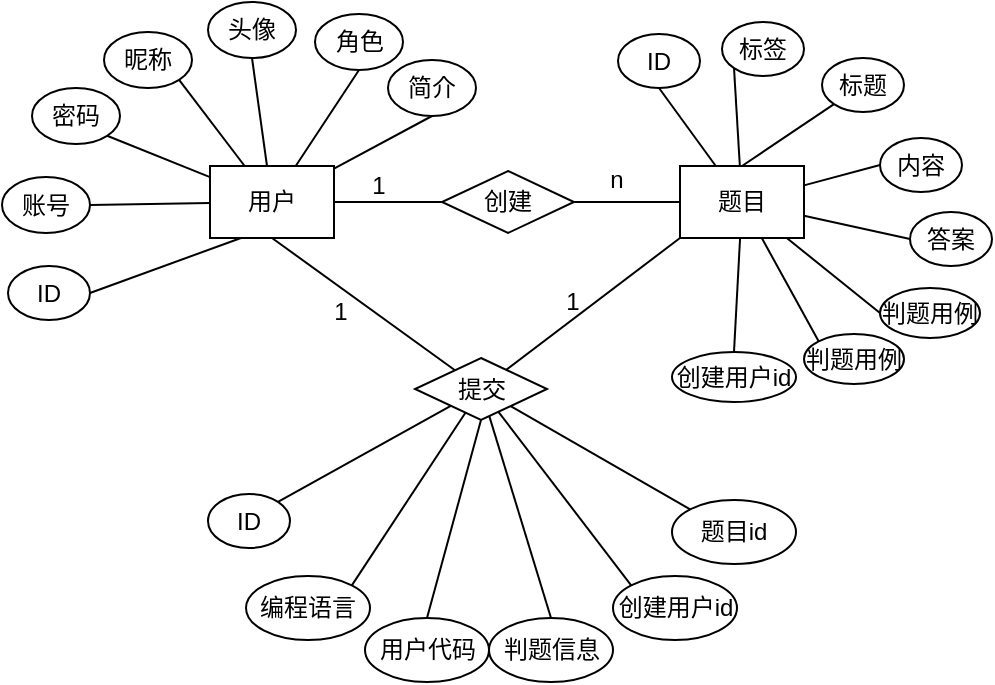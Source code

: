 <mxfile version="24.4.4" type="github">
  <diagram id="R2lEEEUBdFMjLlhIrx00" name="Page-1">
    <mxGraphModel dx="868" dy="446" grid="0" gridSize="10" guides="1" tooltips="1" connect="1" arrows="1" fold="1" page="1" pageScale="1" pageWidth="850" pageHeight="1100" math="0" shadow="0" extFonts="Permanent Marker^https://fonts.googleapis.com/css?family=Permanent+Marker">
      <root>
        <mxCell id="0" />
        <mxCell id="1" parent="0" />
        <mxCell id="Ko6kIF6jsYIh-3BVd2aD-50" style="rounded=0;orthogonalLoop=1;jettySize=auto;html=1;exitX=1;exitY=0.5;exitDx=0;exitDy=0;entryX=0;entryY=0.5;entryDx=0;entryDy=0;endArrow=none;endFill=0;" parent="1" source="Ko6kIF6jsYIh-3BVd2aD-1" target="Ko6kIF6jsYIh-3BVd2aD-49" edge="1">
          <mxGeometry relative="1" as="geometry" />
        </mxCell>
        <mxCell id="Ko6kIF6jsYIh-3BVd2aD-57" style="rounded=0;orthogonalLoop=1;jettySize=auto;html=1;exitX=0.5;exitY=1;exitDx=0;exitDy=0;endArrow=none;endFill=0;" parent="1" source="Ko6kIF6jsYIh-3BVd2aD-1" target="Ko6kIF6jsYIh-3BVd2aD-56" edge="1">
          <mxGeometry relative="1" as="geometry" />
        </mxCell>
        <mxCell id="Ko6kIF6jsYIh-3BVd2aD-1" value="用户" style="rounded=0;whiteSpace=wrap;html=1;" parent="1" vertex="1">
          <mxGeometry x="180" y="254" width="62" height="36" as="geometry" />
        </mxCell>
        <mxCell id="Ko6kIF6jsYIh-3BVd2aD-58" style="rounded=0;orthogonalLoop=1;jettySize=auto;html=1;exitX=0;exitY=1;exitDx=0;exitDy=0;endArrow=none;endFill=0;" parent="1" source="Ko6kIF6jsYIh-3BVd2aD-2" target="Ko6kIF6jsYIh-3BVd2aD-56" edge="1">
          <mxGeometry relative="1" as="geometry" />
        </mxCell>
        <mxCell id="Ko6kIF6jsYIh-3BVd2aD-2" value="题目" style="rounded=0;whiteSpace=wrap;html=1;" parent="1" vertex="1">
          <mxGeometry x="415" y="254" width="62" height="36" as="geometry" />
        </mxCell>
        <mxCell id="Ko6kIF6jsYIh-3BVd2aD-34" style="rounded=0;orthogonalLoop=1;jettySize=auto;html=1;exitX=1;exitY=0.5;exitDx=0;exitDy=0;entryX=0.25;entryY=1;entryDx=0;entryDy=0;endArrow=none;endFill=0;" parent="1" source="Ko6kIF6jsYIh-3BVd2aD-4" target="Ko6kIF6jsYIh-3BVd2aD-1" edge="1">
          <mxGeometry relative="1" as="geometry" />
        </mxCell>
        <mxCell id="Ko6kIF6jsYIh-3BVd2aD-4" value="ID" style="ellipse;whiteSpace=wrap;html=1;" parent="1" vertex="1">
          <mxGeometry x="79" y="304" width="41" height="27" as="geometry" />
        </mxCell>
        <mxCell id="Ko6kIF6jsYIh-3BVd2aD-35" style="rounded=0;orthogonalLoop=1;jettySize=auto;html=1;exitX=1;exitY=0.5;exitDx=0;exitDy=0;endArrow=none;endFill=0;" parent="1" source="Ko6kIF6jsYIh-3BVd2aD-5" target="Ko6kIF6jsYIh-3BVd2aD-1" edge="1">
          <mxGeometry relative="1" as="geometry" />
        </mxCell>
        <mxCell id="Ko6kIF6jsYIh-3BVd2aD-5" value="账号" style="ellipse;whiteSpace=wrap;html=1;" parent="1" vertex="1">
          <mxGeometry x="76" y="259.5" width="44" height="28" as="geometry" />
        </mxCell>
        <mxCell id="Ko6kIF6jsYIh-3BVd2aD-36" style="rounded=0;orthogonalLoop=1;jettySize=auto;html=1;exitX=1;exitY=1;exitDx=0;exitDy=0;endArrow=none;endFill=0;" parent="1" source="Ko6kIF6jsYIh-3BVd2aD-6" target="Ko6kIF6jsYIh-3BVd2aD-1" edge="1">
          <mxGeometry relative="1" as="geometry" />
        </mxCell>
        <mxCell id="Ko6kIF6jsYIh-3BVd2aD-6" value="密码" style="ellipse;whiteSpace=wrap;html=1;" parent="1" vertex="1">
          <mxGeometry x="91" y="215" width="44" height="28" as="geometry" />
        </mxCell>
        <mxCell id="Ko6kIF6jsYIh-3BVd2aD-37" style="rounded=0;orthogonalLoop=1;jettySize=auto;html=1;exitX=1;exitY=1;exitDx=0;exitDy=0;endArrow=none;endFill=0;" parent="1" source="Ko6kIF6jsYIh-3BVd2aD-8" target="Ko6kIF6jsYIh-3BVd2aD-1" edge="1">
          <mxGeometry relative="1" as="geometry" />
        </mxCell>
        <mxCell id="Ko6kIF6jsYIh-3BVd2aD-8" value="昵称" style="ellipse;whiteSpace=wrap;html=1;" parent="1" vertex="1">
          <mxGeometry x="127" y="187" width="44" height="28" as="geometry" />
        </mxCell>
        <mxCell id="Ko6kIF6jsYIh-3BVd2aD-38" style="rounded=0;orthogonalLoop=1;jettySize=auto;html=1;exitX=0.5;exitY=1;exitDx=0;exitDy=0;endArrow=none;endFill=0;" parent="1" source="Ko6kIF6jsYIh-3BVd2aD-9" target="Ko6kIF6jsYIh-3BVd2aD-1" edge="1">
          <mxGeometry relative="1" as="geometry" />
        </mxCell>
        <mxCell id="Ko6kIF6jsYIh-3BVd2aD-9" value="头像" style="ellipse;whiteSpace=wrap;html=1;" parent="1" vertex="1">
          <mxGeometry x="179" y="172" width="44" height="28" as="geometry" />
        </mxCell>
        <mxCell id="Ko6kIF6jsYIh-3BVd2aD-40" style="rounded=0;orthogonalLoop=1;jettySize=auto;html=1;exitX=0.5;exitY=1;exitDx=0;exitDy=0;endArrow=none;endFill=0;" parent="1" source="Ko6kIF6jsYIh-3BVd2aD-10" target="Ko6kIF6jsYIh-3BVd2aD-1" edge="1">
          <mxGeometry relative="1" as="geometry" />
        </mxCell>
        <mxCell id="Ko6kIF6jsYIh-3BVd2aD-10" value="简介" style="ellipse;whiteSpace=wrap;html=1;" parent="1" vertex="1">
          <mxGeometry x="269" y="201" width="44" height="28" as="geometry" />
        </mxCell>
        <mxCell id="Ko6kIF6jsYIh-3BVd2aD-39" style="rounded=0;orthogonalLoop=1;jettySize=auto;html=1;exitX=0.5;exitY=1;exitDx=0;exitDy=0;endArrow=none;endFill=0;" parent="1" source="Ko6kIF6jsYIh-3BVd2aD-11" target="Ko6kIF6jsYIh-3BVd2aD-1" edge="1">
          <mxGeometry relative="1" as="geometry" />
        </mxCell>
        <mxCell id="Ko6kIF6jsYIh-3BVd2aD-11" value="角色" style="ellipse;whiteSpace=wrap;html=1;" parent="1" vertex="1">
          <mxGeometry x="232.5" y="178" width="44" height="28" as="geometry" />
        </mxCell>
        <mxCell id="Ko6kIF6jsYIh-3BVd2aD-42" style="rounded=0;orthogonalLoop=1;jettySize=auto;html=1;exitX=0.5;exitY=1;exitDx=0;exitDy=0;endArrow=none;endFill=0;" parent="1" source="Ko6kIF6jsYIh-3BVd2aD-12" target="Ko6kIF6jsYIh-3BVd2aD-2" edge="1">
          <mxGeometry relative="1" as="geometry" />
        </mxCell>
        <mxCell id="Ko6kIF6jsYIh-3BVd2aD-12" value="ID" style="ellipse;whiteSpace=wrap;html=1;" parent="1" vertex="1">
          <mxGeometry x="384" y="188" width="41" height="27" as="geometry" />
        </mxCell>
        <mxCell id="Ko6kIF6jsYIh-3BVd2aD-43" style="rounded=0;orthogonalLoop=1;jettySize=auto;html=1;exitX=0;exitY=1;exitDx=0;exitDy=0;entryX=0.5;entryY=0;entryDx=0;entryDy=0;endArrow=none;endFill=0;" parent="1" source="Ko6kIF6jsYIh-3BVd2aD-13" target="Ko6kIF6jsYIh-3BVd2aD-2" edge="1">
          <mxGeometry relative="1" as="geometry" />
        </mxCell>
        <mxCell id="Ko6kIF6jsYIh-3BVd2aD-13" value="标题" style="ellipse;whiteSpace=wrap;html=1;" parent="1" vertex="1">
          <mxGeometry x="486" y="200" width="41" height="27" as="geometry" />
        </mxCell>
        <mxCell id="Ko6kIF6jsYIh-3BVd2aD-44" style="rounded=0;orthogonalLoop=1;jettySize=auto;html=1;exitX=0;exitY=0.5;exitDx=0;exitDy=0;endArrow=none;endFill=0;" parent="1" source="Ko6kIF6jsYIh-3BVd2aD-14" target="Ko6kIF6jsYIh-3BVd2aD-2" edge="1">
          <mxGeometry relative="1" as="geometry" />
        </mxCell>
        <mxCell id="Ko6kIF6jsYIh-3BVd2aD-14" value="内容" style="ellipse;whiteSpace=wrap;html=1;" parent="1" vertex="1">
          <mxGeometry x="515" y="240" width="41" height="27" as="geometry" />
        </mxCell>
        <mxCell id="Ko6kIF6jsYIh-3BVd2aD-41" style="rounded=0;orthogonalLoop=1;jettySize=auto;html=1;exitX=0;exitY=1;exitDx=0;exitDy=0;endArrow=none;endFill=0;" parent="1" source="Ko6kIF6jsYIh-3BVd2aD-15" target="Ko6kIF6jsYIh-3BVd2aD-2" edge="1">
          <mxGeometry relative="1" as="geometry" />
        </mxCell>
        <mxCell id="Ko6kIF6jsYIh-3BVd2aD-15" value="标签&lt;span style=&quot;color: rgba(0, 0, 0, 0); font-family: monospace; font-size: 0px; text-align: start; text-wrap: nowrap;&quot;&gt;%3CmxGraphModel%3E%3Croot%3E%3CmxCell%20id%3D%220%22%2F%3E%3CmxCell%20id%3D%221%22%20parent%3D%220%22%2F%3E%3CmxCell%20id%3D%222%22%20value%3D%22%E5%86%85%E5%AE%B9%22%20style%3D%22ellipse%3BwhiteSpace%3Dwrap%3Bhtml%3D1%3B%22%20vertex%3D%221%22%20parent%3D%221%22%3E%3CmxGeometry%20x%3D%22463%22%20y%3D%22303%22%20width%3D%2241%22%20height%3D%2227%22%20as%3D%22geometry%22%2F%3E%3C%2FmxCell%3E%3C%2Froot%3E%3C%2FmxGraphModel%3E&lt;/span&gt;" style="ellipse;whiteSpace=wrap;html=1;" parent="1" vertex="1">
          <mxGeometry x="436" y="182" width="41" height="27" as="geometry" />
        </mxCell>
        <mxCell id="Ko6kIF6jsYIh-3BVd2aD-45" style="rounded=0;orthogonalLoop=1;jettySize=auto;html=1;exitX=0;exitY=0.5;exitDx=0;exitDy=0;endArrow=none;endFill=0;" parent="1" source="Ko6kIF6jsYIh-3BVd2aD-16" target="Ko6kIF6jsYIh-3BVd2aD-2" edge="1">
          <mxGeometry relative="1" as="geometry" />
        </mxCell>
        <mxCell id="Ko6kIF6jsYIh-3BVd2aD-16" value="答案" style="ellipse;whiteSpace=wrap;html=1;" parent="1" vertex="1">
          <mxGeometry x="530" y="277" width="41" height="27" as="geometry" />
        </mxCell>
        <mxCell id="Ko6kIF6jsYIh-3BVd2aD-46" style="rounded=0;orthogonalLoop=1;jettySize=auto;html=1;exitX=0;exitY=0.5;exitDx=0;exitDy=0;endArrow=none;endFill=0;" parent="1" source="Ko6kIF6jsYIh-3BVd2aD-17" target="Ko6kIF6jsYIh-3BVd2aD-2" edge="1">
          <mxGeometry relative="1" as="geometry" />
        </mxCell>
        <mxCell id="Ko6kIF6jsYIh-3BVd2aD-17" value="判题用例" style="ellipse;whiteSpace=wrap;html=1;" parent="1" vertex="1">
          <mxGeometry x="515" y="315" width="50" height="25" as="geometry" />
        </mxCell>
        <mxCell id="Ko6kIF6jsYIh-3BVd2aD-47" style="rounded=0;orthogonalLoop=1;jettySize=auto;html=1;exitX=0;exitY=0;exitDx=0;exitDy=0;endArrow=none;endFill=0;" parent="1" source="Ko6kIF6jsYIh-3BVd2aD-19" target="Ko6kIF6jsYIh-3BVd2aD-2" edge="1">
          <mxGeometry relative="1" as="geometry" />
        </mxCell>
        <mxCell id="Ko6kIF6jsYIh-3BVd2aD-19" value="判题用例" style="ellipse;whiteSpace=wrap;html=1;" parent="1" vertex="1">
          <mxGeometry x="477" y="338" width="50" height="25" as="geometry" />
        </mxCell>
        <mxCell id="j-1vXMcpyGWneG88ITK2-2" style="rounded=0;orthogonalLoop=1;jettySize=auto;html=1;exitX=1;exitY=0;exitDx=0;exitDy=0;endArrow=none;endFill=0;" edge="1" parent="1" source="Ko6kIF6jsYIh-3BVd2aD-20" target="Ko6kIF6jsYIh-3BVd2aD-56">
          <mxGeometry relative="1" as="geometry" />
        </mxCell>
        <mxCell id="Ko6kIF6jsYIh-3BVd2aD-20" value="ID" style="ellipse;whiteSpace=wrap;html=1;" parent="1" vertex="1">
          <mxGeometry x="179" y="418" width="41" height="27" as="geometry" />
        </mxCell>
        <mxCell id="Ko6kIF6jsYIh-3BVd2aD-48" style="rounded=0;orthogonalLoop=1;jettySize=auto;html=1;exitX=0.5;exitY=0;exitDx=0;exitDy=0;endArrow=none;endFill=0;" parent="1" source="Ko6kIF6jsYIh-3BVd2aD-21" target="Ko6kIF6jsYIh-3BVd2aD-2" edge="1">
          <mxGeometry relative="1" as="geometry" />
        </mxCell>
        <mxCell id="Ko6kIF6jsYIh-3BVd2aD-21" value="创建用户id" style="ellipse;whiteSpace=wrap;html=1;" parent="1" vertex="1">
          <mxGeometry x="411" y="347" width="62" height="25" as="geometry" />
        </mxCell>
        <mxCell id="j-1vXMcpyGWneG88ITK2-3" style="edgeStyle=none;rounded=0;orthogonalLoop=1;jettySize=auto;html=1;exitX=1;exitY=0;exitDx=0;exitDy=0;endArrow=none;endFill=0;" edge="1" parent="1" source="Ko6kIF6jsYIh-3BVd2aD-22" target="Ko6kIF6jsYIh-3BVd2aD-56">
          <mxGeometry relative="1" as="geometry" />
        </mxCell>
        <mxCell id="Ko6kIF6jsYIh-3BVd2aD-22" value="编程语言" style="ellipse;whiteSpace=wrap;html=1;" parent="1" vertex="1">
          <mxGeometry x="198" y="459" width="62" height="32" as="geometry" />
        </mxCell>
        <mxCell id="j-1vXMcpyGWneG88ITK2-4" style="edgeStyle=none;rounded=0;orthogonalLoop=1;jettySize=auto;html=1;exitX=0.5;exitY=0;exitDx=0;exitDy=0;entryX=0.5;entryY=1;entryDx=0;entryDy=0;endArrow=none;endFill=0;" edge="1" parent="1" source="Ko6kIF6jsYIh-3BVd2aD-23" target="Ko6kIF6jsYIh-3BVd2aD-56">
          <mxGeometry relative="1" as="geometry" />
        </mxCell>
        <mxCell id="Ko6kIF6jsYIh-3BVd2aD-23" value="用户代码" style="ellipse;whiteSpace=wrap;html=1;" parent="1" vertex="1">
          <mxGeometry x="257.5" y="480" width="62" height="32" as="geometry" />
        </mxCell>
        <mxCell id="j-1vXMcpyGWneG88ITK2-5" style="edgeStyle=none;rounded=0;orthogonalLoop=1;jettySize=auto;html=1;exitX=0.5;exitY=0;exitDx=0;exitDy=0;endArrow=none;endFill=0;" edge="1" parent="1" source="Ko6kIF6jsYIh-3BVd2aD-24" target="Ko6kIF6jsYIh-3BVd2aD-56">
          <mxGeometry relative="1" as="geometry" />
        </mxCell>
        <mxCell id="Ko6kIF6jsYIh-3BVd2aD-24" value="判题信息" style="ellipse;whiteSpace=wrap;html=1;" parent="1" vertex="1">
          <mxGeometry x="319.5" y="480" width="62" height="32" as="geometry" />
        </mxCell>
        <mxCell id="j-1vXMcpyGWneG88ITK2-7" style="edgeStyle=none;rounded=0;orthogonalLoop=1;jettySize=auto;html=1;exitX=0;exitY=0;exitDx=0;exitDy=0;endArrow=none;endFill=0;" edge="1" parent="1" source="Ko6kIF6jsYIh-3BVd2aD-25" target="Ko6kIF6jsYIh-3BVd2aD-56">
          <mxGeometry relative="1" as="geometry" />
        </mxCell>
        <mxCell id="Ko6kIF6jsYIh-3BVd2aD-25" value="题目id" style="ellipse;whiteSpace=wrap;html=1;" parent="1" vertex="1">
          <mxGeometry x="411" y="421" width="62" height="32" as="geometry" />
        </mxCell>
        <mxCell id="j-1vXMcpyGWneG88ITK2-6" style="edgeStyle=none;rounded=0;orthogonalLoop=1;jettySize=auto;html=1;exitX=0;exitY=0;exitDx=0;exitDy=0;endArrow=none;endFill=0;" edge="1" parent="1" source="Ko6kIF6jsYIh-3BVd2aD-26" target="Ko6kIF6jsYIh-3BVd2aD-56">
          <mxGeometry relative="1" as="geometry" />
        </mxCell>
        <mxCell id="Ko6kIF6jsYIh-3BVd2aD-26" value="创建用户id" style="ellipse;whiteSpace=wrap;html=1;" parent="1" vertex="1">
          <mxGeometry x="381.5" y="459" width="62" height="32" as="geometry" />
        </mxCell>
        <mxCell id="Ko6kIF6jsYIh-3BVd2aD-51" style="rounded=0;orthogonalLoop=1;jettySize=auto;html=1;exitX=1;exitY=0.5;exitDx=0;exitDy=0;endArrow=none;endFill=0;" parent="1" source="Ko6kIF6jsYIh-3BVd2aD-49" target="Ko6kIF6jsYIh-3BVd2aD-2" edge="1">
          <mxGeometry relative="1" as="geometry" />
        </mxCell>
        <mxCell id="Ko6kIF6jsYIh-3BVd2aD-49" value="创建" style="rhombus;whiteSpace=wrap;html=1;" parent="1" vertex="1">
          <mxGeometry x="296" y="256.5" width="66" height="31" as="geometry" />
        </mxCell>
        <mxCell id="Ko6kIF6jsYIh-3BVd2aD-54" value="1" style="text;html=1;align=center;verticalAlign=middle;resizable=0;points=[];autosize=1;strokeColor=none;fillColor=none;" parent="1" vertex="1">
          <mxGeometry x="251" y="251" width="25" height="26" as="geometry" />
        </mxCell>
        <mxCell id="Ko6kIF6jsYIh-3BVd2aD-55" value="n" style="text;html=1;align=center;verticalAlign=middle;resizable=0;points=[];autosize=1;strokeColor=none;fillColor=none;" parent="1" vertex="1">
          <mxGeometry x="370" y="248" width="25" height="26" as="geometry" />
        </mxCell>
        <mxCell id="Ko6kIF6jsYIh-3BVd2aD-56" value="提交" style="rhombus;whiteSpace=wrap;html=1;" parent="1" vertex="1">
          <mxGeometry x="282.5" y="350" width="66" height="31" as="geometry" />
        </mxCell>
        <mxCell id="Ko6kIF6jsYIh-3BVd2aD-60" value="1" style="text;html=1;align=center;verticalAlign=middle;resizable=0;points=[];autosize=1;strokeColor=none;fillColor=none;" parent="1" vertex="1">
          <mxGeometry x="232.5" y="314" width="25" height="26" as="geometry" />
        </mxCell>
        <mxCell id="Ko6kIF6jsYIh-3BVd2aD-61" value="1" style="text;html=1;align=center;verticalAlign=middle;resizable=0;points=[];autosize=1;strokeColor=none;fillColor=none;" parent="1" vertex="1">
          <mxGeometry x="348.5" y="309" width="25" height="26" as="geometry" />
        </mxCell>
      </root>
    </mxGraphModel>
  </diagram>
</mxfile>
